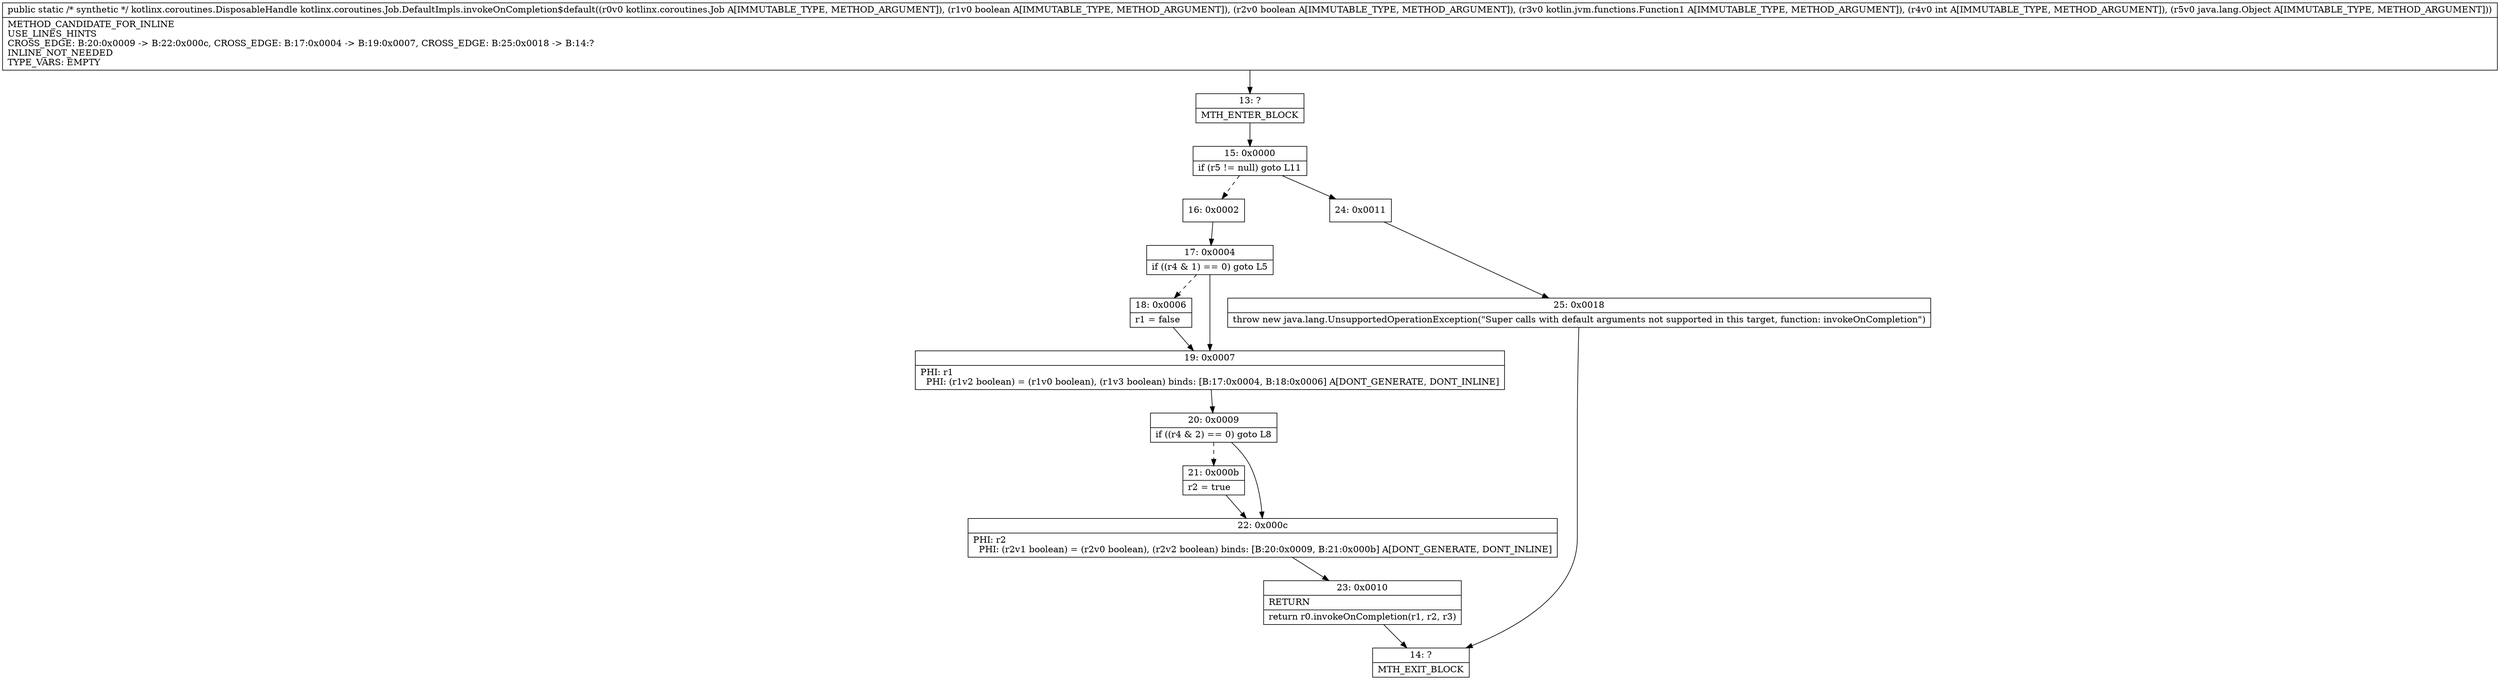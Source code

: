 digraph "CFG forkotlinx.coroutines.Job.DefaultImpls.invokeOnCompletion$default(Lkotlinx\/coroutines\/Job;ZZLkotlin\/jvm\/functions\/Function1;ILjava\/lang\/Object;)Lkotlinx\/coroutines\/DisposableHandle;" {
Node_13 [shape=record,label="{13\:\ ?|MTH_ENTER_BLOCK\l}"];
Node_15 [shape=record,label="{15\:\ 0x0000|if (r5 != null) goto L11\l}"];
Node_16 [shape=record,label="{16\:\ 0x0002}"];
Node_17 [shape=record,label="{17\:\ 0x0004|if ((r4 & 1) == 0) goto L5\l}"];
Node_18 [shape=record,label="{18\:\ 0x0006|r1 = false\l}"];
Node_19 [shape=record,label="{19\:\ 0x0007|PHI: r1 \l  PHI: (r1v2 boolean) = (r1v0 boolean), (r1v3 boolean) binds: [B:17:0x0004, B:18:0x0006] A[DONT_GENERATE, DONT_INLINE]\l}"];
Node_20 [shape=record,label="{20\:\ 0x0009|if ((r4 & 2) == 0) goto L8\l}"];
Node_21 [shape=record,label="{21\:\ 0x000b|r2 = true\l}"];
Node_22 [shape=record,label="{22\:\ 0x000c|PHI: r2 \l  PHI: (r2v1 boolean) = (r2v0 boolean), (r2v2 boolean) binds: [B:20:0x0009, B:21:0x000b] A[DONT_GENERATE, DONT_INLINE]\l}"];
Node_23 [shape=record,label="{23\:\ 0x0010|RETURN\l|return r0.invokeOnCompletion(r1, r2, r3)\l}"];
Node_14 [shape=record,label="{14\:\ ?|MTH_EXIT_BLOCK\l}"];
Node_24 [shape=record,label="{24\:\ 0x0011}"];
Node_25 [shape=record,label="{25\:\ 0x0018|throw new java.lang.UnsupportedOperationException(\"Super calls with default arguments not supported in this target, function: invokeOnCompletion\")\l}"];
MethodNode[shape=record,label="{public static \/* synthetic *\/ kotlinx.coroutines.DisposableHandle kotlinx.coroutines.Job.DefaultImpls.invokeOnCompletion$default((r0v0 kotlinx.coroutines.Job A[IMMUTABLE_TYPE, METHOD_ARGUMENT]), (r1v0 boolean A[IMMUTABLE_TYPE, METHOD_ARGUMENT]), (r2v0 boolean A[IMMUTABLE_TYPE, METHOD_ARGUMENT]), (r3v0 kotlin.jvm.functions.Function1 A[IMMUTABLE_TYPE, METHOD_ARGUMENT]), (r4v0 int A[IMMUTABLE_TYPE, METHOD_ARGUMENT]), (r5v0 java.lang.Object A[IMMUTABLE_TYPE, METHOD_ARGUMENT]))  | METHOD_CANDIDATE_FOR_INLINE\lUSE_LINES_HINTS\lCROSS_EDGE: B:20:0x0009 \-\> B:22:0x000c, CROSS_EDGE: B:17:0x0004 \-\> B:19:0x0007, CROSS_EDGE: B:25:0x0018 \-\> B:14:?\lINLINE_NOT_NEEDED\lTYPE_VARS: EMPTY\l}"];
MethodNode -> Node_13;Node_13 -> Node_15;
Node_15 -> Node_16[style=dashed];
Node_15 -> Node_24;
Node_16 -> Node_17;
Node_17 -> Node_18[style=dashed];
Node_17 -> Node_19;
Node_18 -> Node_19;
Node_19 -> Node_20;
Node_20 -> Node_21[style=dashed];
Node_20 -> Node_22;
Node_21 -> Node_22;
Node_22 -> Node_23;
Node_23 -> Node_14;
Node_24 -> Node_25;
Node_25 -> Node_14;
}

